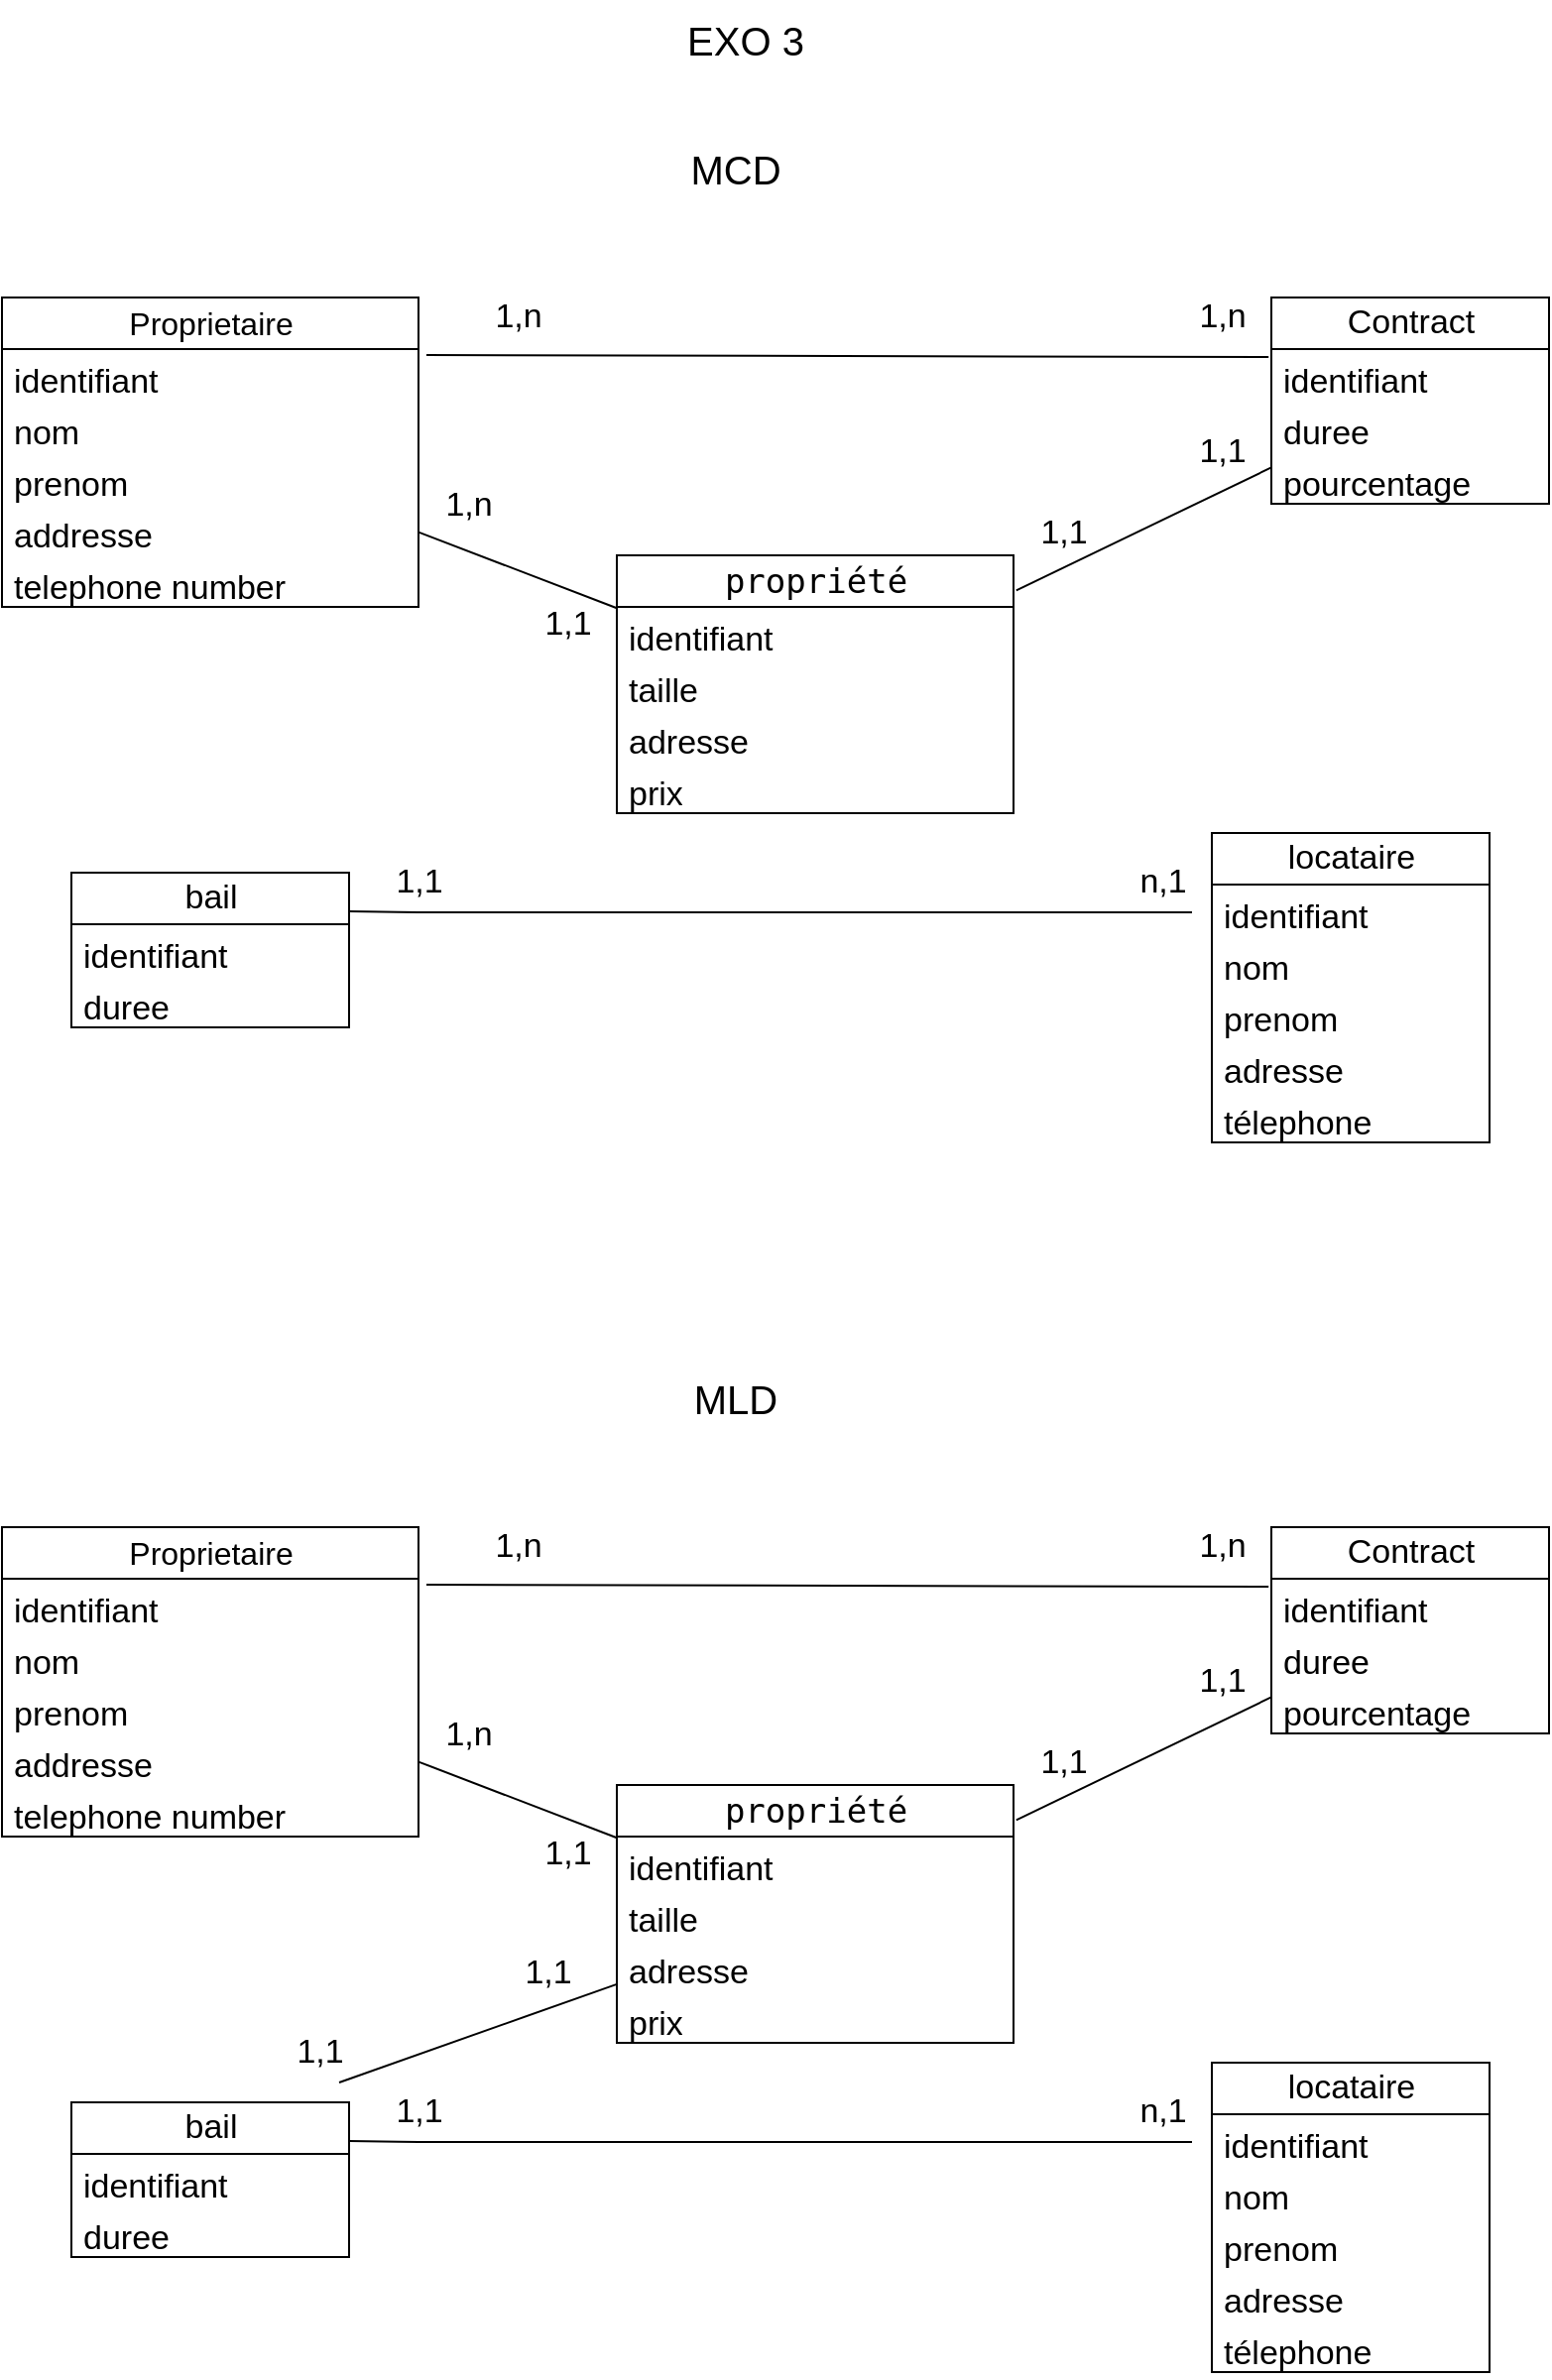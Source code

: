 <mxfile>
    <diagram id="kYUO351n-4af__z7xq1i" name="Page-1">
        <mxGraphModel dx="1073" dy="565" grid="1" gridSize="10" guides="1" tooltips="1" connect="1" arrows="1" fold="1" page="1" pageScale="1" pageWidth="850" pageHeight="1100" math="0" shadow="0">
            <root>
                <mxCell id="0"/>
                <mxCell id="1" parent="0"/>
                <mxCell id="3" value="&lt;font style=&quot;font-size: 20px;&quot;&gt;EXO 3&lt;/font&gt;" style="text;html=1;strokeColor=none;fillColor=none;align=center;verticalAlign=middle;whiteSpace=wrap;rounded=0;fontSize=12;" vertex="1" parent="1">
                    <mxGeometry x="320" y="80" width="210" height="40" as="geometry"/>
                </mxCell>
                <mxCell id="4" value="MCD" style="text;html=1;strokeColor=none;fillColor=none;align=center;verticalAlign=middle;whiteSpace=wrap;rounded=0;fontSize=20;" vertex="1" parent="1">
                    <mxGeometry x="390" y="150" width="60" height="30" as="geometry"/>
                </mxCell>
                <mxCell id="5" value="Proprietaire" style="swimlane;fontStyle=0;childLayout=stackLayout;horizontal=1;startSize=26;fillColor=none;horizontalStack=0;resizeParent=1;resizeParentMax=0;resizeLast=0;collapsible=1;marginBottom=0;html=1;fontSize=16;" vertex="1" parent="1">
                    <mxGeometry x="50" y="230" width="210" height="156" as="geometry"/>
                </mxCell>
                <mxCell id="6" value="identifiant" style="text;strokeColor=none;fillColor=none;align=left;verticalAlign=top;spacingLeft=4;spacingRight=4;overflow=hidden;rotatable=0;points=[[0,0.5],[1,0.5]];portConstraint=eastwest;whiteSpace=wrap;html=1;fontSize=17;" vertex="1" parent="5">
                    <mxGeometry y="26" width="210" height="26" as="geometry"/>
                </mxCell>
                <mxCell id="7" value="nom" style="text;strokeColor=none;fillColor=none;align=left;verticalAlign=top;spacingLeft=4;spacingRight=4;overflow=hidden;rotatable=0;points=[[0,0.5],[1,0.5]];portConstraint=eastwest;whiteSpace=wrap;html=1;fontSize=17;" vertex="1" parent="5">
                    <mxGeometry y="52" width="210" height="26" as="geometry"/>
                </mxCell>
                <mxCell id="8" value="prenom" style="text;strokeColor=none;fillColor=none;align=left;verticalAlign=top;spacingLeft=4;spacingRight=4;overflow=hidden;rotatable=0;points=[[0,0.5],[1,0.5]];portConstraint=eastwest;whiteSpace=wrap;html=1;fontSize=17;" vertex="1" parent="5">
                    <mxGeometry y="78" width="210" height="26" as="geometry"/>
                </mxCell>
                <mxCell id="9" value="addresse" style="text;strokeColor=none;fillColor=none;align=left;verticalAlign=top;spacingLeft=4;spacingRight=4;overflow=hidden;rotatable=0;points=[[0,0.5],[1,0.5]];portConstraint=eastwest;whiteSpace=wrap;html=1;fontSize=17;" vertex="1" parent="5">
                    <mxGeometry y="104" width="210" height="26" as="geometry"/>
                </mxCell>
                <mxCell id="10" value="telephone number" style="text;strokeColor=none;fillColor=none;align=left;verticalAlign=top;spacingLeft=4;spacingRight=4;overflow=hidden;rotatable=0;points=[[0,0.5],[1,0.5]];portConstraint=eastwest;whiteSpace=wrap;html=1;fontSize=17;" vertex="1" parent="5">
                    <mxGeometry y="130" width="210" height="26" as="geometry"/>
                </mxCell>
                <mxCell id="11" value="&lt;pre aria-label=&quot;Translated text: propriété&quot; dir=&quot;ltr&quot; data-ved=&quot;2ahUKEwib8JXSwZ-LAxUSUaQEHeegJhEQ3ewLegQIBxAU&quot; style=&quot;&quot; id=&quot;tw-target-text&quot; data-placeholder=&quot;Translation&quot; class=&quot;tw-data-text tw-text-large tw-ta&quot;&gt;propriété&lt;/pre&gt;" style="swimlane;fontStyle=0;childLayout=stackLayout;horizontal=1;startSize=26;fillColor=none;horizontalStack=0;resizeParent=1;resizeParentMax=0;resizeLast=0;collapsible=1;marginBottom=0;html=1;fontSize=17;align=center;" vertex="1" parent="1">
                    <mxGeometry x="360" y="360" width="200" height="130" as="geometry"/>
                </mxCell>
                <mxCell id="12" value="identifiant" style="text;strokeColor=none;fillColor=none;align=left;verticalAlign=top;spacingLeft=4;spacingRight=4;overflow=hidden;rotatable=0;points=[[0,0.5],[1,0.5]];portConstraint=eastwest;whiteSpace=wrap;html=1;fontSize=17;" vertex="1" parent="11">
                    <mxGeometry y="26" width="200" height="26" as="geometry"/>
                </mxCell>
                <mxCell id="13" value="taille" style="text;strokeColor=none;fillColor=none;align=left;verticalAlign=top;spacingLeft=4;spacingRight=4;overflow=hidden;rotatable=0;points=[[0,0.5],[1,0.5]];portConstraint=eastwest;whiteSpace=wrap;html=1;fontSize=17;" vertex="1" parent="11">
                    <mxGeometry y="52" width="200" height="26" as="geometry"/>
                </mxCell>
                <mxCell id="14" value="adresse" style="text;strokeColor=none;fillColor=none;align=left;verticalAlign=top;spacingLeft=4;spacingRight=4;overflow=hidden;rotatable=0;points=[[0,0.5],[1,0.5]];portConstraint=eastwest;whiteSpace=wrap;html=1;fontSize=17;" vertex="1" parent="11">
                    <mxGeometry y="78" width="200" height="26" as="geometry"/>
                </mxCell>
                <mxCell id="15" value="prix" style="text;strokeColor=none;fillColor=none;align=left;verticalAlign=top;spacingLeft=4;spacingRight=4;overflow=hidden;rotatable=0;points=[[0,0.5],[1,0.5]];portConstraint=eastwest;whiteSpace=wrap;html=1;fontSize=17;" vertex="1" parent="11">
                    <mxGeometry y="104" width="200" height="26" as="geometry"/>
                </mxCell>
                <mxCell id="16" value="Contract" style="swimlane;fontStyle=0;childLayout=stackLayout;horizontal=1;startSize=26;fillColor=none;horizontalStack=0;resizeParent=1;resizeParentMax=0;resizeLast=0;collapsible=1;marginBottom=0;html=1;fontSize=17;" vertex="1" parent="1">
                    <mxGeometry x="690" y="230" width="140" height="104" as="geometry"/>
                </mxCell>
                <mxCell id="17" value="identifiant" style="text;strokeColor=none;fillColor=none;align=left;verticalAlign=top;spacingLeft=4;spacingRight=4;overflow=hidden;rotatable=0;points=[[0,0.5],[1,0.5]];portConstraint=eastwest;whiteSpace=wrap;html=1;fontSize=17;" vertex="1" parent="16">
                    <mxGeometry y="26" width="140" height="26" as="geometry"/>
                </mxCell>
                <mxCell id="18" value="duree" style="text;strokeColor=none;fillColor=none;align=left;verticalAlign=top;spacingLeft=4;spacingRight=4;overflow=hidden;rotatable=0;points=[[0,0.5],[1,0.5]];portConstraint=eastwest;whiteSpace=wrap;html=1;fontSize=17;" vertex="1" parent="16">
                    <mxGeometry y="52" width="140" height="26" as="geometry"/>
                </mxCell>
                <mxCell id="19" value="pourcentage" style="text;strokeColor=none;fillColor=none;align=left;verticalAlign=top;spacingLeft=4;spacingRight=4;overflow=hidden;rotatable=0;points=[[0,0.5],[1,0.5]];portConstraint=eastwest;whiteSpace=wrap;html=1;fontSize=17;" vertex="1" parent="16">
                    <mxGeometry y="78" width="140" height="26" as="geometry"/>
                </mxCell>
                <mxCell id="20" value="bail" style="swimlane;fontStyle=0;childLayout=stackLayout;horizontal=1;startSize=26;fillColor=none;horizontalStack=0;resizeParent=1;resizeParentMax=0;resizeLast=0;collapsible=1;marginBottom=0;html=1;fontSize=17;" vertex="1" parent="1">
                    <mxGeometry x="85" y="520" width="140" height="78" as="geometry"/>
                </mxCell>
                <mxCell id="21" value="identifiant" style="text;strokeColor=none;fillColor=none;align=left;verticalAlign=top;spacingLeft=4;spacingRight=4;overflow=hidden;rotatable=0;points=[[0,0.5],[1,0.5]];portConstraint=eastwest;whiteSpace=wrap;html=1;fontSize=17;" vertex="1" parent="20">
                    <mxGeometry y="26" width="140" height="26" as="geometry"/>
                </mxCell>
                <mxCell id="22" value="duree" style="text;strokeColor=none;fillColor=none;align=left;verticalAlign=top;spacingLeft=4;spacingRight=4;overflow=hidden;rotatable=0;points=[[0,0.5],[1,0.5]];portConstraint=eastwest;whiteSpace=wrap;html=1;fontSize=17;" vertex="1" parent="20">
                    <mxGeometry y="52" width="140" height="26" as="geometry"/>
                </mxCell>
                <mxCell id="24" value="locataire" style="swimlane;fontStyle=0;childLayout=stackLayout;horizontal=1;startSize=26;fillColor=none;horizontalStack=0;resizeParent=1;resizeParentMax=0;resizeLast=0;collapsible=1;marginBottom=0;html=1;fontSize=17;" vertex="1" parent="1">
                    <mxGeometry x="660" y="500" width="140" height="156" as="geometry"/>
                </mxCell>
                <mxCell id="25" value="identifiant" style="text;strokeColor=none;fillColor=none;align=left;verticalAlign=top;spacingLeft=4;spacingRight=4;overflow=hidden;rotatable=0;points=[[0,0.5],[1,0.5]];portConstraint=eastwest;whiteSpace=wrap;html=1;fontSize=17;" vertex="1" parent="24">
                    <mxGeometry y="26" width="140" height="26" as="geometry"/>
                </mxCell>
                <mxCell id="26" value="nom" style="text;strokeColor=none;fillColor=none;align=left;verticalAlign=top;spacingLeft=4;spacingRight=4;overflow=hidden;rotatable=0;points=[[0,0.5],[1,0.5]];portConstraint=eastwest;whiteSpace=wrap;html=1;fontSize=17;" vertex="1" parent="24">
                    <mxGeometry y="52" width="140" height="26" as="geometry"/>
                </mxCell>
                <mxCell id="27" value="prenom" style="text;strokeColor=none;fillColor=none;align=left;verticalAlign=top;spacingLeft=4;spacingRight=4;overflow=hidden;rotatable=0;points=[[0,0.5],[1,0.5]];portConstraint=eastwest;whiteSpace=wrap;html=1;fontSize=17;" vertex="1" parent="24">
                    <mxGeometry y="78" width="140" height="26" as="geometry"/>
                </mxCell>
                <mxCell id="28" value="adresse&amp;nbsp;" style="text;strokeColor=none;fillColor=none;align=left;verticalAlign=top;spacingLeft=4;spacingRight=4;overflow=hidden;rotatable=0;points=[[0,0.5],[1,0.5]];portConstraint=eastwest;whiteSpace=wrap;html=1;fontSize=17;" vertex="1" parent="24">
                    <mxGeometry y="104" width="140" height="26" as="geometry"/>
                </mxCell>
                <mxCell id="29" value="télephone" style="text;strokeColor=none;fillColor=none;align=left;verticalAlign=top;spacingLeft=4;spacingRight=4;overflow=hidden;rotatable=0;points=[[0,0.5],[1,0.5]];portConstraint=eastwest;whiteSpace=wrap;html=1;fontSize=17;" vertex="1" parent="24">
                    <mxGeometry y="130" width="140" height="26" as="geometry"/>
                </mxCell>
                <mxCell id="31" value="" style="endArrow=none;html=1;fontSize=17;exitX=1.019;exitY=0.115;exitDx=0;exitDy=0;exitPerimeter=0;entryX=-0.01;entryY=0.156;entryDx=0;entryDy=0;entryPerimeter=0;" edge="1" parent="1" source="6" target="17">
                    <mxGeometry width="50" height="50" relative="1" as="geometry">
                        <mxPoint x="400" y="440" as="sourcePoint"/>
                        <mxPoint x="450" y="390" as="targetPoint"/>
                    </mxGeometry>
                </mxCell>
                <mxCell id="32" value="1,n" style="text;html=1;align=center;verticalAlign=middle;resizable=0;points=[];autosize=1;strokeColor=none;fillColor=none;fontSize=17;" vertex="1" parent="1">
                    <mxGeometry x="285" y="225" width="50" height="30" as="geometry"/>
                </mxCell>
                <mxCell id="33" value="1,n" style="text;html=1;align=center;verticalAlign=middle;resizable=0;points=[];autosize=1;strokeColor=none;fillColor=none;fontSize=17;" vertex="1" parent="1">
                    <mxGeometry x="640" y="225" width="50" height="30" as="geometry"/>
                </mxCell>
                <mxCell id="34" value="" style="endArrow=none;html=1;fontSize=17;" edge="1" parent="1" source="5" target="11">
                    <mxGeometry width="50" height="50" relative="1" as="geometry">
                        <mxPoint x="340" y="350" as="sourcePoint"/>
                        <mxPoint x="390" y="300" as="targetPoint"/>
                        <Array as="points"/>
                    </mxGeometry>
                </mxCell>
                <mxCell id="35" value="1,1" style="text;html=1;align=center;verticalAlign=middle;resizable=0;points=[];autosize=1;strokeColor=none;fillColor=none;fontSize=17;" vertex="1" parent="1">
                    <mxGeometry x="310" y="380" width="50" height="30" as="geometry"/>
                </mxCell>
                <mxCell id="36" value="1,n" style="text;html=1;align=center;verticalAlign=middle;resizable=0;points=[];autosize=1;strokeColor=none;fillColor=none;fontSize=17;" vertex="1" parent="1">
                    <mxGeometry x="260" y="320" width="50" height="30" as="geometry"/>
                </mxCell>
                <mxCell id="37" value="" style="endArrow=none;html=1;fontSize=17;exitX=1;exitY=0.25;exitDx=0;exitDy=0;" edge="1" parent="1" source="20">
                    <mxGeometry width="50" height="50" relative="1" as="geometry">
                        <mxPoint x="400" y="440" as="sourcePoint"/>
                        <mxPoint x="650" y="540" as="targetPoint"/>
                        <Array as="points">
                            <mxPoint x="260" y="540"/>
                        </Array>
                    </mxGeometry>
                </mxCell>
                <mxCell id="39" value="1,1" style="text;html=1;align=center;verticalAlign=middle;resizable=0;points=[];autosize=1;strokeColor=none;fillColor=none;fontSize=17;" vertex="1" parent="1">
                    <mxGeometry x="235" y="510" width="50" height="30" as="geometry"/>
                </mxCell>
                <mxCell id="40" value="n,1" style="text;html=1;align=center;verticalAlign=middle;resizable=0;points=[];autosize=1;strokeColor=none;fillColor=none;fontSize=17;" vertex="1" parent="1">
                    <mxGeometry x="610" y="510" width="50" height="30" as="geometry"/>
                </mxCell>
                <mxCell id="41" value="" style="endArrow=none;html=1;fontSize=17;exitX=1.007;exitY=0.136;exitDx=0;exitDy=0;exitPerimeter=0;" edge="1" parent="1" source="11" target="16">
                    <mxGeometry width="50" height="50" relative="1" as="geometry">
                        <mxPoint x="400" y="440" as="sourcePoint"/>
                        <mxPoint x="450" y="390" as="targetPoint"/>
                    </mxGeometry>
                </mxCell>
                <mxCell id="42" value="1,1" style="text;html=1;align=center;verticalAlign=middle;resizable=0;points=[];autosize=1;strokeColor=none;fillColor=none;fontSize=17;" vertex="1" parent="1">
                    <mxGeometry x="640" y="293" width="50" height="30" as="geometry"/>
                </mxCell>
                <mxCell id="43" value="1,1" style="text;html=1;align=center;verticalAlign=middle;resizable=0;points=[];autosize=1;strokeColor=none;fillColor=none;fontSize=17;" vertex="1" parent="1">
                    <mxGeometry x="560" y="334" width="50" height="30" as="geometry"/>
                </mxCell>
                <mxCell id="75" value="MLD" style="text;html=1;strokeColor=none;fillColor=none;align=center;verticalAlign=middle;whiteSpace=wrap;rounded=0;fontSize=20;" vertex="1" parent="1">
                    <mxGeometry x="390" y="770" width="60" height="30" as="geometry"/>
                </mxCell>
                <mxCell id="76" value="Proprietaire" style="swimlane;fontStyle=0;childLayout=stackLayout;horizontal=1;startSize=26;fillColor=none;horizontalStack=0;resizeParent=1;resizeParentMax=0;resizeLast=0;collapsible=1;marginBottom=0;html=1;fontSize=16;" vertex="1" parent="1">
                    <mxGeometry x="50" y="850" width="210" height="156" as="geometry"/>
                </mxCell>
                <mxCell id="77" value="identifiant" style="text;strokeColor=none;fillColor=none;align=left;verticalAlign=top;spacingLeft=4;spacingRight=4;overflow=hidden;rotatable=0;points=[[0,0.5],[1,0.5]];portConstraint=eastwest;whiteSpace=wrap;html=1;fontSize=17;" vertex="1" parent="76">
                    <mxGeometry y="26" width="210" height="26" as="geometry"/>
                </mxCell>
                <mxCell id="78" value="nom" style="text;strokeColor=none;fillColor=none;align=left;verticalAlign=top;spacingLeft=4;spacingRight=4;overflow=hidden;rotatable=0;points=[[0,0.5],[1,0.5]];portConstraint=eastwest;whiteSpace=wrap;html=1;fontSize=17;" vertex="1" parent="76">
                    <mxGeometry y="52" width="210" height="26" as="geometry"/>
                </mxCell>
                <mxCell id="79" value="prenom" style="text;strokeColor=none;fillColor=none;align=left;verticalAlign=top;spacingLeft=4;spacingRight=4;overflow=hidden;rotatable=0;points=[[0,0.5],[1,0.5]];portConstraint=eastwest;whiteSpace=wrap;html=1;fontSize=17;" vertex="1" parent="76">
                    <mxGeometry y="78" width="210" height="26" as="geometry"/>
                </mxCell>
                <mxCell id="80" value="addresse" style="text;strokeColor=none;fillColor=none;align=left;verticalAlign=top;spacingLeft=4;spacingRight=4;overflow=hidden;rotatable=0;points=[[0,0.5],[1,0.5]];portConstraint=eastwest;whiteSpace=wrap;html=1;fontSize=17;" vertex="1" parent="76">
                    <mxGeometry y="104" width="210" height="26" as="geometry"/>
                </mxCell>
                <mxCell id="81" value="telephone number" style="text;strokeColor=none;fillColor=none;align=left;verticalAlign=top;spacingLeft=4;spacingRight=4;overflow=hidden;rotatable=0;points=[[0,0.5],[1,0.5]];portConstraint=eastwest;whiteSpace=wrap;html=1;fontSize=17;" vertex="1" parent="76">
                    <mxGeometry y="130" width="210" height="26" as="geometry"/>
                </mxCell>
                <mxCell id="82" value="&lt;pre aria-label=&quot;Translated text: propriété&quot; dir=&quot;ltr&quot; data-ved=&quot;2ahUKEwib8JXSwZ-LAxUSUaQEHeegJhEQ3ewLegQIBxAU&quot; style=&quot;&quot; id=&quot;tw-target-text&quot; data-placeholder=&quot;Translation&quot; class=&quot;tw-data-text tw-text-large tw-ta&quot;&gt;propriété&lt;/pre&gt;" style="swimlane;fontStyle=0;childLayout=stackLayout;horizontal=1;startSize=26;fillColor=none;horizontalStack=0;resizeParent=1;resizeParentMax=0;resizeLast=0;collapsible=1;marginBottom=0;html=1;fontSize=17;align=center;" vertex="1" parent="1">
                    <mxGeometry x="360" y="980" width="200" height="130" as="geometry"/>
                </mxCell>
                <mxCell id="83" value="identifiant" style="text;strokeColor=none;fillColor=none;align=left;verticalAlign=top;spacingLeft=4;spacingRight=4;overflow=hidden;rotatable=0;points=[[0,0.5],[1,0.5]];portConstraint=eastwest;whiteSpace=wrap;html=1;fontSize=17;" vertex="1" parent="82">
                    <mxGeometry y="26" width="200" height="26" as="geometry"/>
                </mxCell>
                <mxCell id="84" value="taille" style="text;strokeColor=none;fillColor=none;align=left;verticalAlign=top;spacingLeft=4;spacingRight=4;overflow=hidden;rotatable=0;points=[[0,0.5],[1,0.5]];portConstraint=eastwest;whiteSpace=wrap;html=1;fontSize=17;" vertex="1" parent="82">
                    <mxGeometry y="52" width="200" height="26" as="geometry"/>
                </mxCell>
                <mxCell id="85" value="adresse" style="text;strokeColor=none;fillColor=none;align=left;verticalAlign=top;spacingLeft=4;spacingRight=4;overflow=hidden;rotatable=0;points=[[0,0.5],[1,0.5]];portConstraint=eastwest;whiteSpace=wrap;html=1;fontSize=17;" vertex="1" parent="82">
                    <mxGeometry y="78" width="200" height="26" as="geometry"/>
                </mxCell>
                <mxCell id="86" value="prix" style="text;strokeColor=none;fillColor=none;align=left;verticalAlign=top;spacingLeft=4;spacingRight=4;overflow=hidden;rotatable=0;points=[[0,0.5],[1,0.5]];portConstraint=eastwest;whiteSpace=wrap;html=1;fontSize=17;" vertex="1" parent="82">
                    <mxGeometry y="104" width="200" height="26" as="geometry"/>
                </mxCell>
                <mxCell id="87" value="Contract" style="swimlane;fontStyle=0;childLayout=stackLayout;horizontal=1;startSize=26;fillColor=none;horizontalStack=0;resizeParent=1;resizeParentMax=0;resizeLast=0;collapsible=1;marginBottom=0;html=1;fontSize=17;" vertex="1" parent="1">
                    <mxGeometry x="690" y="850" width="140" height="104" as="geometry"/>
                </mxCell>
                <mxCell id="88" value="identifiant" style="text;strokeColor=none;fillColor=none;align=left;verticalAlign=top;spacingLeft=4;spacingRight=4;overflow=hidden;rotatable=0;points=[[0,0.5],[1,0.5]];portConstraint=eastwest;whiteSpace=wrap;html=1;fontSize=17;" vertex="1" parent="87">
                    <mxGeometry y="26" width="140" height="26" as="geometry"/>
                </mxCell>
                <mxCell id="89" value="duree" style="text;strokeColor=none;fillColor=none;align=left;verticalAlign=top;spacingLeft=4;spacingRight=4;overflow=hidden;rotatable=0;points=[[0,0.5],[1,0.5]];portConstraint=eastwest;whiteSpace=wrap;html=1;fontSize=17;" vertex="1" parent="87">
                    <mxGeometry y="52" width="140" height="26" as="geometry"/>
                </mxCell>
                <mxCell id="90" value="pourcentage" style="text;strokeColor=none;fillColor=none;align=left;verticalAlign=top;spacingLeft=4;spacingRight=4;overflow=hidden;rotatable=0;points=[[0,0.5],[1,0.5]];portConstraint=eastwest;whiteSpace=wrap;html=1;fontSize=17;" vertex="1" parent="87">
                    <mxGeometry y="78" width="140" height="26" as="geometry"/>
                </mxCell>
                <mxCell id="91" value="bail" style="swimlane;fontStyle=0;childLayout=stackLayout;horizontal=1;startSize=26;fillColor=none;horizontalStack=0;resizeParent=1;resizeParentMax=0;resizeLast=0;collapsible=1;marginBottom=0;html=1;fontSize=17;" vertex="1" parent="1">
                    <mxGeometry x="85" y="1140" width="140" height="78" as="geometry"/>
                </mxCell>
                <mxCell id="92" value="identifiant" style="text;strokeColor=none;fillColor=none;align=left;verticalAlign=top;spacingLeft=4;spacingRight=4;overflow=hidden;rotatable=0;points=[[0,0.5],[1,0.5]];portConstraint=eastwest;whiteSpace=wrap;html=1;fontSize=17;" vertex="1" parent="91">
                    <mxGeometry y="26" width="140" height="26" as="geometry"/>
                </mxCell>
                <mxCell id="93" value="duree" style="text;strokeColor=none;fillColor=none;align=left;verticalAlign=top;spacingLeft=4;spacingRight=4;overflow=hidden;rotatable=0;points=[[0,0.5],[1,0.5]];portConstraint=eastwest;whiteSpace=wrap;html=1;fontSize=17;" vertex="1" parent="91">
                    <mxGeometry y="52" width="140" height="26" as="geometry"/>
                </mxCell>
                <mxCell id="94" value="locataire" style="swimlane;fontStyle=0;childLayout=stackLayout;horizontal=1;startSize=26;fillColor=none;horizontalStack=0;resizeParent=1;resizeParentMax=0;resizeLast=0;collapsible=1;marginBottom=0;html=1;fontSize=17;" vertex="1" parent="1">
                    <mxGeometry x="660" y="1120" width="140" height="156" as="geometry"/>
                </mxCell>
                <mxCell id="95" value="identifiant" style="text;strokeColor=none;fillColor=none;align=left;verticalAlign=top;spacingLeft=4;spacingRight=4;overflow=hidden;rotatable=0;points=[[0,0.5],[1,0.5]];portConstraint=eastwest;whiteSpace=wrap;html=1;fontSize=17;" vertex="1" parent="94">
                    <mxGeometry y="26" width="140" height="26" as="geometry"/>
                </mxCell>
                <mxCell id="96" value="nom" style="text;strokeColor=none;fillColor=none;align=left;verticalAlign=top;spacingLeft=4;spacingRight=4;overflow=hidden;rotatable=0;points=[[0,0.5],[1,0.5]];portConstraint=eastwest;whiteSpace=wrap;html=1;fontSize=17;" vertex="1" parent="94">
                    <mxGeometry y="52" width="140" height="26" as="geometry"/>
                </mxCell>
                <mxCell id="97" value="prenom" style="text;strokeColor=none;fillColor=none;align=left;verticalAlign=top;spacingLeft=4;spacingRight=4;overflow=hidden;rotatable=0;points=[[0,0.5],[1,0.5]];portConstraint=eastwest;whiteSpace=wrap;html=1;fontSize=17;" vertex="1" parent="94">
                    <mxGeometry y="78" width="140" height="26" as="geometry"/>
                </mxCell>
                <mxCell id="98" value="adresse&amp;nbsp;" style="text;strokeColor=none;fillColor=none;align=left;verticalAlign=top;spacingLeft=4;spacingRight=4;overflow=hidden;rotatable=0;points=[[0,0.5],[1,0.5]];portConstraint=eastwest;whiteSpace=wrap;html=1;fontSize=17;" vertex="1" parent="94">
                    <mxGeometry y="104" width="140" height="26" as="geometry"/>
                </mxCell>
                <mxCell id="99" value="télephone" style="text;strokeColor=none;fillColor=none;align=left;verticalAlign=top;spacingLeft=4;spacingRight=4;overflow=hidden;rotatable=0;points=[[0,0.5],[1,0.5]];portConstraint=eastwest;whiteSpace=wrap;html=1;fontSize=17;" vertex="1" parent="94">
                    <mxGeometry y="130" width="140" height="26" as="geometry"/>
                </mxCell>
                <mxCell id="100" value="" style="endArrow=none;html=1;fontSize=17;exitX=1.019;exitY=0.115;exitDx=0;exitDy=0;exitPerimeter=0;entryX=-0.01;entryY=0.156;entryDx=0;entryDy=0;entryPerimeter=0;" edge="1" parent="1" source="77" target="88">
                    <mxGeometry width="50" height="50" relative="1" as="geometry">
                        <mxPoint x="400" y="1060" as="sourcePoint"/>
                        <mxPoint x="450" y="1010" as="targetPoint"/>
                    </mxGeometry>
                </mxCell>
                <mxCell id="101" value="1,n" style="text;html=1;align=center;verticalAlign=middle;resizable=0;points=[];autosize=1;strokeColor=none;fillColor=none;fontSize=17;" vertex="1" parent="1">
                    <mxGeometry x="285" y="845" width="50" height="30" as="geometry"/>
                </mxCell>
                <mxCell id="102" value="1,n" style="text;html=1;align=center;verticalAlign=middle;resizable=0;points=[];autosize=1;strokeColor=none;fillColor=none;fontSize=17;" vertex="1" parent="1">
                    <mxGeometry x="640" y="845" width="50" height="30" as="geometry"/>
                </mxCell>
                <mxCell id="103" value="" style="endArrow=none;html=1;fontSize=17;" edge="1" parent="1" source="76" target="82">
                    <mxGeometry width="50" height="50" relative="1" as="geometry">
                        <mxPoint x="340" y="970" as="sourcePoint"/>
                        <mxPoint x="390" y="920" as="targetPoint"/>
                        <Array as="points"/>
                    </mxGeometry>
                </mxCell>
                <mxCell id="104" value="1,1" style="text;html=1;align=center;verticalAlign=middle;resizable=0;points=[];autosize=1;strokeColor=none;fillColor=none;fontSize=17;" vertex="1" parent="1">
                    <mxGeometry x="310" y="1000" width="50" height="30" as="geometry"/>
                </mxCell>
                <mxCell id="105" value="1,n" style="text;html=1;align=center;verticalAlign=middle;resizable=0;points=[];autosize=1;strokeColor=none;fillColor=none;fontSize=17;" vertex="1" parent="1">
                    <mxGeometry x="260" y="940" width="50" height="30" as="geometry"/>
                </mxCell>
                <mxCell id="106" value="" style="endArrow=none;html=1;fontSize=17;exitX=1;exitY=0.25;exitDx=0;exitDy=0;" edge="1" parent="1" source="91">
                    <mxGeometry width="50" height="50" relative="1" as="geometry">
                        <mxPoint x="400" y="1060" as="sourcePoint"/>
                        <mxPoint x="650" y="1160" as="targetPoint"/>
                        <Array as="points">
                            <mxPoint x="260" y="1160"/>
                        </Array>
                    </mxGeometry>
                </mxCell>
                <mxCell id="107" value="1,1" style="text;html=1;align=center;verticalAlign=middle;resizable=0;points=[];autosize=1;strokeColor=none;fillColor=none;fontSize=17;" vertex="1" parent="1">
                    <mxGeometry x="235" y="1130" width="50" height="30" as="geometry"/>
                </mxCell>
                <mxCell id="108" value="n,1" style="text;html=1;align=center;verticalAlign=middle;resizable=0;points=[];autosize=1;strokeColor=none;fillColor=none;fontSize=17;" vertex="1" parent="1">
                    <mxGeometry x="610" y="1130" width="50" height="30" as="geometry"/>
                </mxCell>
                <mxCell id="109" value="" style="endArrow=none;html=1;fontSize=17;exitX=1.007;exitY=0.136;exitDx=0;exitDy=0;exitPerimeter=0;" edge="1" parent="1" source="82" target="87">
                    <mxGeometry width="50" height="50" relative="1" as="geometry">
                        <mxPoint x="400" y="1060" as="sourcePoint"/>
                        <mxPoint x="450" y="1010" as="targetPoint"/>
                    </mxGeometry>
                </mxCell>
                <mxCell id="110" value="1,1" style="text;html=1;align=center;verticalAlign=middle;resizable=0;points=[];autosize=1;strokeColor=none;fillColor=none;fontSize=17;" vertex="1" parent="1">
                    <mxGeometry x="640" y="913" width="50" height="30" as="geometry"/>
                </mxCell>
                <mxCell id="111" value="1,1" style="text;html=1;align=center;verticalAlign=middle;resizable=0;points=[];autosize=1;strokeColor=none;fillColor=none;fontSize=17;" vertex="1" parent="1">
                    <mxGeometry x="560" y="954" width="50" height="30" as="geometry"/>
                </mxCell>
                <mxCell id="112" value="" style="endArrow=none;html=1;fontSize=17;" edge="1" parent="1" target="82">
                    <mxGeometry width="50" height="50" relative="1" as="geometry">
                        <mxPoint x="220" y="1130" as="sourcePoint"/>
                        <mxPoint x="270" y="1080" as="targetPoint"/>
                    </mxGeometry>
                </mxCell>
                <mxCell id="113" value="1,1" style="text;html=1;align=center;verticalAlign=middle;resizable=0;points=[];autosize=1;strokeColor=none;fillColor=none;fontSize=17;" vertex="1" parent="1">
                    <mxGeometry x="185" y="1100" width="50" height="30" as="geometry"/>
                </mxCell>
                <mxCell id="114" value="1,1" style="text;html=1;align=center;verticalAlign=middle;resizable=0;points=[];autosize=1;strokeColor=none;fillColor=none;fontSize=17;" vertex="1" parent="1">
                    <mxGeometry x="300" y="1060" width="50" height="30" as="geometry"/>
                </mxCell>
            </root>
        </mxGraphModel>
    </diagram>
</mxfile>